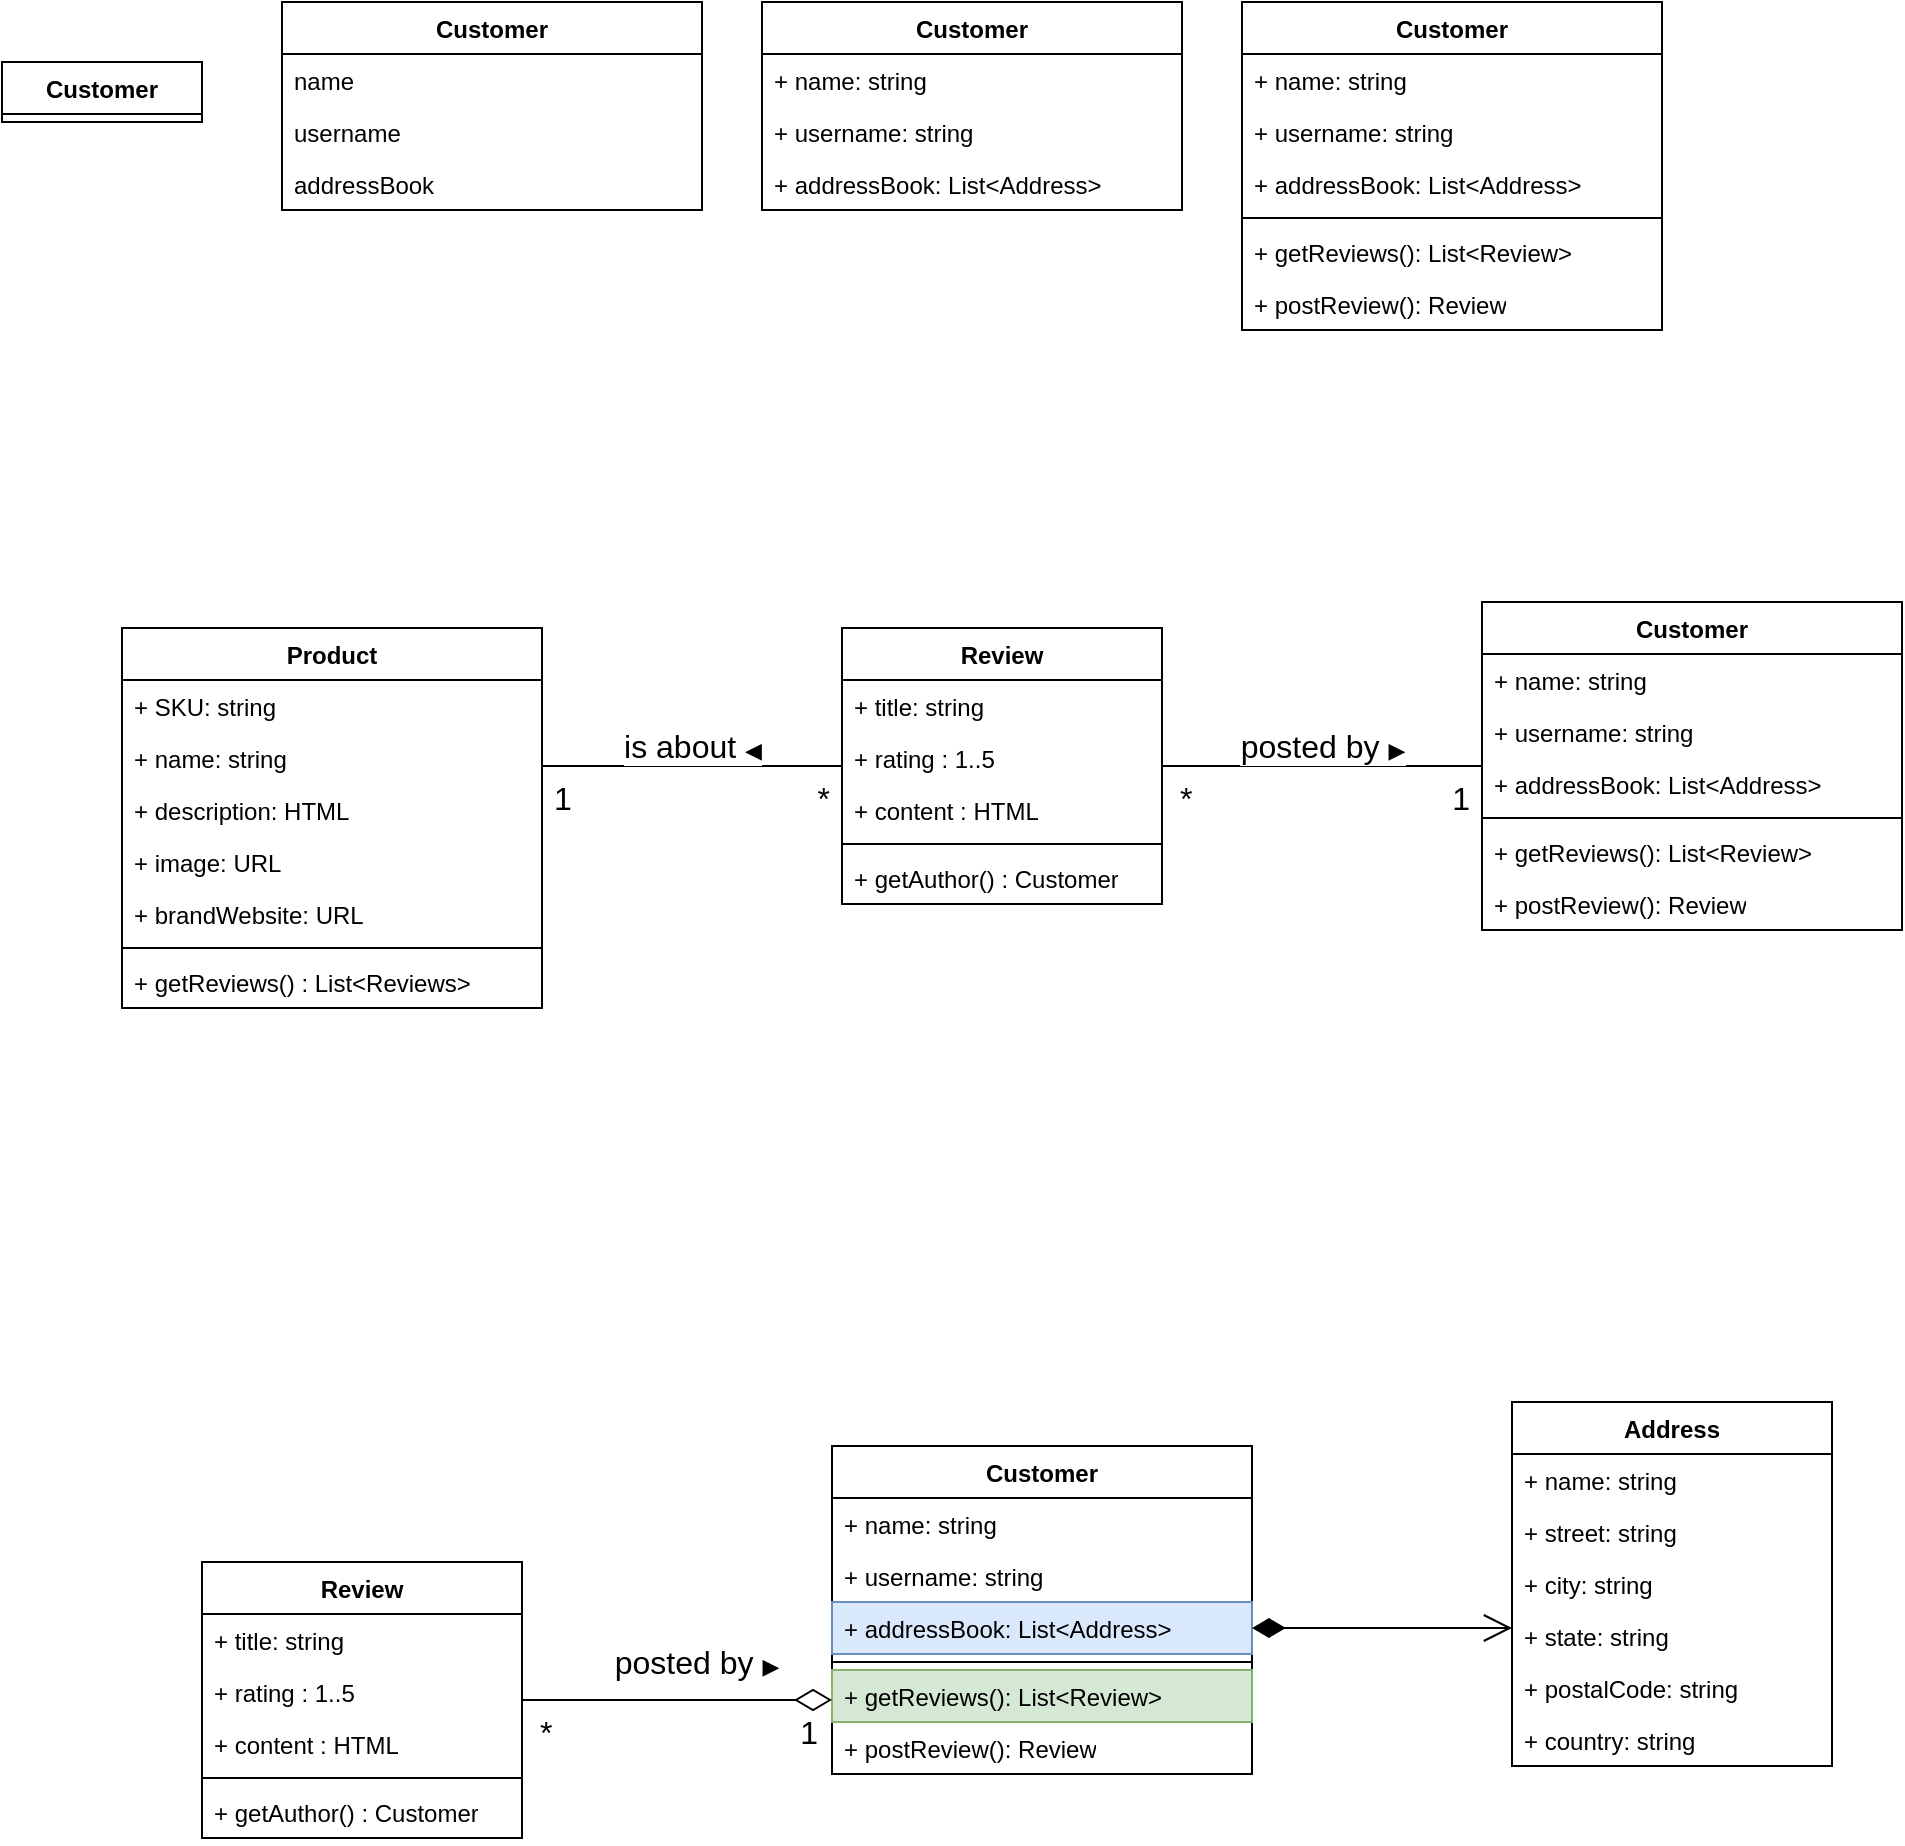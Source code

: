<mxfile version="22.0.8" type="github">
  <diagram id="C5RBs43oDa-KdzZeNtuy" name="Page-1">
    <mxGraphModel dx="1314" dy="924" grid="1" gridSize="10" guides="1" tooltips="1" connect="1" arrows="1" fold="1" page="1" pageScale="1" pageWidth="850" pageHeight="1100" math="0" shadow="0">
      <root>
        <mxCell id="WIyWlLk6GJQsqaUBKTNV-0" />
        <mxCell id="WIyWlLk6GJQsqaUBKTNV-1" parent="WIyWlLk6GJQsqaUBKTNV-0" />
        <mxCell id="ZJ9T57KxLmsrBC8LFWrL-14" value="Review" style="swimlane;fontStyle=1;align=center;verticalAlign=top;childLayout=stackLayout;horizontal=1;startSize=26;horizontalStack=0;resizeParent=1;resizeParentMax=0;resizeLast=0;collapsible=1;marginBottom=0;whiteSpace=wrap;html=1;" parent="WIyWlLk6GJQsqaUBKTNV-1" vertex="1">
          <mxGeometry x="440" y="373" width="160" height="138" as="geometry" />
        </mxCell>
        <mxCell id="ZJ9T57KxLmsrBC8LFWrL-15" value="+ title: string" style="text;strokeColor=none;fillColor=none;align=left;verticalAlign=top;spacingLeft=4;spacingRight=4;overflow=hidden;rotatable=0;points=[[0,0.5],[1,0.5]];portConstraint=eastwest;whiteSpace=wrap;html=1;" parent="ZJ9T57KxLmsrBC8LFWrL-14" vertex="1">
          <mxGeometry y="26" width="160" height="26" as="geometry" />
        </mxCell>
        <mxCell id="ZJ9T57KxLmsrBC8LFWrL-16" value="+ rating : 1..5" style="text;strokeColor=none;fillColor=none;align=left;verticalAlign=top;spacingLeft=4;spacingRight=4;overflow=hidden;rotatable=0;points=[[0,0.5],[1,0.5]];portConstraint=eastwest;whiteSpace=wrap;html=1;" parent="ZJ9T57KxLmsrBC8LFWrL-14" vertex="1">
          <mxGeometry y="52" width="160" height="26" as="geometry" />
        </mxCell>
        <mxCell id="ZJ9T57KxLmsrBC8LFWrL-17" value="+ content : HTML" style="text;strokeColor=none;fillColor=none;align=left;verticalAlign=top;spacingLeft=4;spacingRight=4;overflow=hidden;rotatable=0;points=[[0,0.5],[1,0.5]];portConstraint=eastwest;whiteSpace=wrap;html=1;" parent="ZJ9T57KxLmsrBC8LFWrL-14" vertex="1">
          <mxGeometry y="78" width="160" height="26" as="geometry" />
        </mxCell>
        <mxCell id="ZJ9T57KxLmsrBC8LFWrL-18" value="" style="line;strokeWidth=1;fillColor=none;align=left;verticalAlign=middle;spacingTop=-1;spacingLeft=3;spacingRight=3;rotatable=0;labelPosition=right;points=[];portConstraint=eastwest;strokeColor=inherit;" parent="ZJ9T57KxLmsrBC8LFWrL-14" vertex="1">
          <mxGeometry y="104" width="160" height="8" as="geometry" />
        </mxCell>
        <mxCell id="ZJ9T57KxLmsrBC8LFWrL-19" value="+ getAuthor() : Customer" style="text;strokeColor=none;fillColor=none;align=left;verticalAlign=top;spacingLeft=4;spacingRight=4;overflow=hidden;rotatable=0;points=[[0,0.5],[1,0.5]];portConstraint=eastwest;whiteSpace=wrap;html=1;" parent="ZJ9T57KxLmsrBC8LFWrL-14" vertex="1">
          <mxGeometry y="112" width="160" height="26" as="geometry" />
        </mxCell>
        <mxCell id="tM6PC3QzXayUx4B7SsoR-17" value="Customer" style="swimlane;fontStyle=1;align=center;verticalAlign=top;childLayout=stackLayout;horizontal=1;startSize=26;horizontalStack=0;resizeParent=1;resizeParentMax=0;resizeLast=0;collapsible=1;marginBottom=0;whiteSpace=wrap;html=1;" vertex="1" parent="WIyWlLk6GJQsqaUBKTNV-1">
          <mxGeometry x="160" y="60" width="210" height="104" as="geometry" />
        </mxCell>
        <mxCell id="tM6PC3QzXayUx4B7SsoR-18" value="name" style="text;strokeColor=none;fillColor=none;align=left;verticalAlign=top;spacingLeft=4;spacingRight=4;overflow=hidden;rotatable=0;points=[[0,0.5],[1,0.5]];portConstraint=eastwest;whiteSpace=wrap;html=1;" vertex="1" parent="tM6PC3QzXayUx4B7SsoR-17">
          <mxGeometry y="26" width="210" height="26" as="geometry" />
        </mxCell>
        <mxCell id="tM6PC3QzXayUx4B7SsoR-23" value="username" style="text;strokeColor=none;fillColor=none;align=left;verticalAlign=top;spacingLeft=4;spacingRight=4;overflow=hidden;rotatable=0;points=[[0,0.5],[1,0.5]];portConstraint=eastwest;whiteSpace=wrap;html=1;" vertex="1" parent="tM6PC3QzXayUx4B7SsoR-17">
          <mxGeometry y="52" width="210" height="26" as="geometry" />
        </mxCell>
        <mxCell id="tM6PC3QzXayUx4B7SsoR-50" value="addressBook" style="text;strokeColor=none;fillColor=none;align=left;verticalAlign=top;spacingLeft=4;spacingRight=4;overflow=hidden;rotatable=0;points=[[0,0.5],[1,0.5]];portConstraint=eastwest;whiteSpace=wrap;html=1;" vertex="1" parent="tM6PC3QzXayUx4B7SsoR-17">
          <mxGeometry y="78" width="210" height="26" as="geometry" />
        </mxCell>
        <mxCell id="tM6PC3QzXayUx4B7SsoR-25" value="Customer" style="swimlane;fontStyle=1;align=center;verticalAlign=top;childLayout=stackLayout;horizontal=1;startSize=26;horizontalStack=0;resizeParent=1;resizeParentMax=0;resizeLast=0;collapsible=1;marginBottom=0;whiteSpace=wrap;html=1;" vertex="1" parent="WIyWlLk6GJQsqaUBKTNV-1">
          <mxGeometry x="400" y="60" width="210" height="104" as="geometry" />
        </mxCell>
        <mxCell id="tM6PC3QzXayUx4B7SsoR-26" value="+ name: string" style="text;strokeColor=none;fillColor=none;align=left;verticalAlign=top;spacingLeft=4;spacingRight=4;overflow=hidden;rotatable=0;points=[[0,0.5],[1,0.5]];portConstraint=eastwest;whiteSpace=wrap;html=1;" vertex="1" parent="tM6PC3QzXayUx4B7SsoR-25">
          <mxGeometry y="26" width="210" height="26" as="geometry" />
        </mxCell>
        <mxCell id="tM6PC3QzXayUx4B7SsoR-27" value="+ username: string" style="text;strokeColor=none;fillColor=none;align=left;verticalAlign=top;spacingLeft=4;spacingRight=4;overflow=hidden;rotatable=0;points=[[0,0.5],[1,0.5]];portConstraint=eastwest;whiteSpace=wrap;html=1;" vertex="1" parent="tM6PC3QzXayUx4B7SsoR-25">
          <mxGeometry y="52" width="210" height="26" as="geometry" />
        </mxCell>
        <mxCell id="tM6PC3QzXayUx4B7SsoR-49" value="+ addressBook: List&amp;lt;Address&amp;gt;" style="text;strokeColor=none;fillColor=none;align=left;verticalAlign=top;spacingLeft=4;spacingRight=4;overflow=hidden;rotatable=0;points=[[0,0.5],[1,0.5]];portConstraint=eastwest;whiteSpace=wrap;html=1;" vertex="1" parent="tM6PC3QzXayUx4B7SsoR-25">
          <mxGeometry y="78" width="210" height="26" as="geometry" />
        </mxCell>
        <mxCell id="tM6PC3QzXayUx4B7SsoR-30" value="Customer" style="swimlane;fontStyle=1;align=center;verticalAlign=top;childLayout=stackLayout;horizontal=1;startSize=26;horizontalStack=0;resizeParent=1;resizeParentMax=0;resizeLast=0;collapsible=1;marginBottom=0;whiteSpace=wrap;html=1;" vertex="1" parent="WIyWlLk6GJQsqaUBKTNV-1">
          <mxGeometry x="640" y="60" width="210" height="164" as="geometry" />
        </mxCell>
        <mxCell id="tM6PC3QzXayUx4B7SsoR-31" value="+ name: string" style="text;strokeColor=none;fillColor=none;align=left;verticalAlign=top;spacingLeft=4;spacingRight=4;overflow=hidden;rotatable=0;points=[[0,0.5],[1,0.5]];portConstraint=eastwest;whiteSpace=wrap;html=1;" vertex="1" parent="tM6PC3QzXayUx4B7SsoR-30">
          <mxGeometry y="26" width="210" height="26" as="geometry" />
        </mxCell>
        <mxCell id="tM6PC3QzXayUx4B7SsoR-32" value="+ username: string" style="text;strokeColor=none;fillColor=none;align=left;verticalAlign=top;spacingLeft=4;spacingRight=4;overflow=hidden;rotatable=0;points=[[0,0.5],[1,0.5]];portConstraint=eastwest;whiteSpace=wrap;html=1;" vertex="1" parent="tM6PC3QzXayUx4B7SsoR-30">
          <mxGeometry y="52" width="210" height="26" as="geometry" />
        </mxCell>
        <mxCell id="tM6PC3QzXayUx4B7SsoR-48" value="+ addressBook: List&amp;lt;Address&amp;gt;" style="text;strokeColor=none;fillColor=none;align=left;verticalAlign=top;spacingLeft=4;spacingRight=4;overflow=hidden;rotatable=0;points=[[0,0.5],[1,0.5]];portConstraint=eastwest;whiteSpace=wrap;html=1;" vertex="1" parent="tM6PC3QzXayUx4B7SsoR-30">
          <mxGeometry y="78" width="210" height="26" as="geometry" />
        </mxCell>
        <mxCell id="tM6PC3QzXayUx4B7SsoR-33" value="" style="line;strokeWidth=1;fillColor=none;align=left;verticalAlign=middle;spacingTop=-1;spacingLeft=3;spacingRight=3;rotatable=0;labelPosition=right;points=[];portConstraint=eastwest;strokeColor=inherit;" vertex="1" parent="tM6PC3QzXayUx4B7SsoR-30">
          <mxGeometry y="104" width="210" height="8" as="geometry" />
        </mxCell>
        <mxCell id="tM6PC3QzXayUx4B7SsoR-100" value="+ getReviews(): List&amp;lt;Review&amp;gt;" style="text;strokeColor=none;fillColor=none;align=left;verticalAlign=top;spacingLeft=4;spacingRight=4;overflow=hidden;rotatable=0;points=[[0,0.5],[1,0.5]];portConstraint=eastwest;whiteSpace=wrap;html=1;" vertex="1" parent="tM6PC3QzXayUx4B7SsoR-30">
          <mxGeometry y="112" width="210" height="26" as="geometry" />
        </mxCell>
        <mxCell id="tM6PC3QzXayUx4B7SsoR-34" value="+ postReview(): Review" style="text;strokeColor=none;fillColor=none;align=left;verticalAlign=top;spacingLeft=4;spacingRight=4;overflow=hidden;rotatable=0;points=[[0,0.5],[1,0.5]];portConstraint=eastwest;whiteSpace=wrap;html=1;" vertex="1" parent="tM6PC3QzXayUx4B7SsoR-30">
          <mxGeometry y="138" width="210" height="26" as="geometry" />
        </mxCell>
        <mxCell id="tM6PC3QzXayUx4B7SsoR-35" value="Customer" style="swimlane;fontStyle=1;align=center;verticalAlign=top;childLayout=stackLayout;horizontal=1;startSize=26;horizontalStack=0;resizeParent=1;resizeParentMax=0;resizeLast=0;collapsible=1;marginBottom=0;whiteSpace=wrap;html=1;" vertex="1" collapsed="1" parent="WIyWlLk6GJQsqaUBKTNV-1">
          <mxGeometry x="20" y="90" width="100" height="30" as="geometry">
            <mxRectangle x="-10" y="80" width="210" height="112" as="alternateBounds" />
          </mxGeometry>
        </mxCell>
        <mxCell id="tM6PC3QzXayUx4B7SsoR-36" value="+ name: string" style="text;strokeColor=none;fillColor=none;align=left;verticalAlign=top;spacingLeft=4;spacingRight=4;overflow=hidden;rotatable=0;points=[[0,0.5],[1,0.5]];portConstraint=eastwest;whiteSpace=wrap;html=1;" vertex="1" parent="tM6PC3QzXayUx4B7SsoR-35">
          <mxGeometry y="26" width="210" height="26" as="geometry" />
        </mxCell>
        <mxCell id="tM6PC3QzXayUx4B7SsoR-37" value="+ username: string" style="text;strokeColor=none;fillColor=none;align=left;verticalAlign=top;spacingLeft=4;spacingRight=4;overflow=hidden;rotatable=0;points=[[0,0.5],[1,0.5]];portConstraint=eastwest;whiteSpace=wrap;html=1;" vertex="1" parent="tM6PC3QzXayUx4B7SsoR-35">
          <mxGeometry y="52" width="210" height="26" as="geometry" />
        </mxCell>
        <mxCell id="tM6PC3QzXayUx4B7SsoR-38" value="" style="line;strokeWidth=1;fillColor=none;align=left;verticalAlign=middle;spacingTop=-1;spacingLeft=3;spacingRight=3;rotatable=0;labelPosition=right;points=[];portConstraint=eastwest;strokeColor=inherit;" vertex="1" parent="tM6PC3QzXayUx4B7SsoR-35">
          <mxGeometry y="78" width="210" height="8" as="geometry" />
        </mxCell>
        <mxCell id="tM6PC3QzXayUx4B7SsoR-39" value="+ postReview(): Review" style="text;strokeColor=none;fillColor=none;align=left;verticalAlign=top;spacingLeft=4;spacingRight=4;overflow=hidden;rotatable=0;points=[[0,0.5],[1,0.5]];portConstraint=eastwest;whiteSpace=wrap;html=1;" vertex="1" parent="tM6PC3QzXayUx4B7SsoR-35">
          <mxGeometry y="86" width="210" height="26" as="geometry" />
        </mxCell>
        <mxCell id="tM6PC3QzXayUx4B7SsoR-40" value="Customer" style="swimlane;fontStyle=1;align=center;verticalAlign=top;childLayout=stackLayout;horizontal=1;startSize=26;horizontalStack=0;resizeParent=1;resizeParentMax=0;resizeLast=0;collapsible=1;marginBottom=0;whiteSpace=wrap;html=1;" vertex="1" parent="WIyWlLk6GJQsqaUBKTNV-1">
          <mxGeometry x="760" y="360" width="210" height="164" as="geometry" />
        </mxCell>
        <mxCell id="tM6PC3QzXayUx4B7SsoR-41" value="+ name: string" style="text;strokeColor=none;fillColor=none;align=left;verticalAlign=top;spacingLeft=4;spacingRight=4;overflow=hidden;rotatable=0;points=[[0,0.5],[1,0.5]];portConstraint=eastwest;whiteSpace=wrap;html=1;" vertex="1" parent="tM6PC3QzXayUx4B7SsoR-40">
          <mxGeometry y="26" width="210" height="26" as="geometry" />
        </mxCell>
        <mxCell id="tM6PC3QzXayUx4B7SsoR-42" value="+ username: string" style="text;strokeColor=none;fillColor=none;align=left;verticalAlign=top;spacingLeft=4;spacingRight=4;overflow=hidden;rotatable=0;points=[[0,0.5],[1,0.5]];portConstraint=eastwest;whiteSpace=wrap;html=1;" vertex="1" parent="tM6PC3QzXayUx4B7SsoR-40">
          <mxGeometry y="52" width="210" height="26" as="geometry" />
        </mxCell>
        <mxCell id="tM6PC3QzXayUx4B7SsoR-46" value="+ addressBook: List&amp;lt;Address&amp;gt;" style="text;strokeColor=none;fillColor=none;align=left;verticalAlign=top;spacingLeft=4;spacingRight=4;overflow=hidden;rotatable=0;points=[[0,0.5],[1,0.5]];portConstraint=eastwest;whiteSpace=wrap;html=1;" vertex="1" parent="tM6PC3QzXayUx4B7SsoR-40">
          <mxGeometry y="78" width="210" height="26" as="geometry" />
        </mxCell>
        <mxCell id="tM6PC3QzXayUx4B7SsoR-43" value="" style="line;strokeWidth=1;fillColor=none;align=left;verticalAlign=middle;spacingTop=-1;spacingLeft=3;spacingRight=3;rotatable=0;labelPosition=right;points=[];portConstraint=eastwest;strokeColor=inherit;" vertex="1" parent="tM6PC3QzXayUx4B7SsoR-40">
          <mxGeometry y="104" width="210" height="8" as="geometry" />
        </mxCell>
        <mxCell id="tM6PC3QzXayUx4B7SsoR-90" value="+ getReviews(): List&amp;lt;Review&amp;gt;" style="text;strokeColor=none;fillColor=none;align=left;verticalAlign=top;spacingLeft=4;spacingRight=4;overflow=hidden;rotatable=0;points=[[0,0.5],[1,0.5]];portConstraint=eastwest;whiteSpace=wrap;html=1;" vertex="1" parent="tM6PC3QzXayUx4B7SsoR-40">
          <mxGeometry y="112" width="210" height="26" as="geometry" />
        </mxCell>
        <mxCell id="tM6PC3QzXayUx4B7SsoR-44" value="+ postReview(): Review" style="text;strokeColor=none;fillColor=none;align=left;verticalAlign=top;spacingLeft=4;spacingRight=4;overflow=hidden;rotatable=0;points=[[0,0.5],[1,0.5]];portConstraint=eastwest;whiteSpace=wrap;html=1;" vertex="1" parent="tM6PC3QzXayUx4B7SsoR-40">
          <mxGeometry y="138" width="210" height="26" as="geometry" />
        </mxCell>
        <mxCell id="tM6PC3QzXayUx4B7SsoR-51" value="Address" style="swimlane;fontStyle=1;align=center;verticalAlign=top;childLayout=stackLayout;horizontal=1;startSize=26;horizontalStack=0;resizeParent=1;resizeParentMax=0;resizeLast=0;collapsible=1;marginBottom=0;whiteSpace=wrap;html=1;" vertex="1" parent="WIyWlLk6GJQsqaUBKTNV-1">
          <mxGeometry x="775" y="760" width="160" height="182" as="geometry" />
        </mxCell>
        <mxCell id="tM6PC3QzXayUx4B7SsoR-52" value="+ name: string" style="text;strokeColor=none;fillColor=none;align=left;verticalAlign=top;spacingLeft=4;spacingRight=4;overflow=hidden;rotatable=0;points=[[0,0.5],[1,0.5]];portConstraint=eastwest;whiteSpace=wrap;html=1;" vertex="1" parent="tM6PC3QzXayUx4B7SsoR-51">
          <mxGeometry y="26" width="160" height="26" as="geometry" />
        </mxCell>
        <mxCell id="tM6PC3QzXayUx4B7SsoR-53" value="+ street: string" style="text;strokeColor=none;fillColor=none;align=left;verticalAlign=top;spacingLeft=4;spacingRight=4;overflow=hidden;rotatable=0;points=[[0,0.5],[1,0.5]];portConstraint=eastwest;whiteSpace=wrap;html=1;" vertex="1" parent="tM6PC3QzXayUx4B7SsoR-51">
          <mxGeometry y="52" width="160" height="26" as="geometry" />
        </mxCell>
        <mxCell id="tM6PC3QzXayUx4B7SsoR-54" value="+ city: string" style="text;strokeColor=none;fillColor=none;align=left;verticalAlign=top;spacingLeft=4;spacingRight=4;overflow=hidden;rotatable=0;points=[[0,0.5],[1,0.5]];portConstraint=eastwest;whiteSpace=wrap;html=1;" vertex="1" parent="tM6PC3QzXayUx4B7SsoR-51">
          <mxGeometry y="78" width="160" height="26" as="geometry" />
        </mxCell>
        <mxCell id="tM6PC3QzXayUx4B7SsoR-55" value="+ state: string" style="text;strokeColor=none;fillColor=none;align=left;verticalAlign=top;spacingLeft=4;spacingRight=4;overflow=hidden;rotatable=0;points=[[0,0.5],[1,0.5]];portConstraint=eastwest;whiteSpace=wrap;html=1;" vertex="1" parent="tM6PC3QzXayUx4B7SsoR-51">
          <mxGeometry y="104" width="160" height="26" as="geometry" />
        </mxCell>
        <mxCell id="tM6PC3QzXayUx4B7SsoR-56" value="+ postalCode: string" style="text;strokeColor=none;fillColor=none;align=left;verticalAlign=top;spacingLeft=4;spacingRight=4;overflow=hidden;rotatable=0;points=[[0,0.5],[1,0.5]];portConstraint=eastwest;whiteSpace=wrap;html=1;" vertex="1" parent="tM6PC3QzXayUx4B7SsoR-51">
          <mxGeometry y="130" width="160" height="26" as="geometry" />
        </mxCell>
        <mxCell id="tM6PC3QzXayUx4B7SsoR-57" value="+ country: string" style="text;strokeColor=none;fillColor=none;align=left;verticalAlign=top;spacingLeft=4;spacingRight=4;overflow=hidden;rotatable=0;points=[[0,0.5],[1,0.5]];portConstraint=eastwest;whiteSpace=wrap;html=1;" vertex="1" parent="tM6PC3QzXayUx4B7SsoR-51">
          <mxGeometry y="156" width="160" height="26" as="geometry" />
        </mxCell>
        <mxCell id="tM6PC3QzXayUx4B7SsoR-58" value="&lt;font style=&quot;font-size: 16px;&quot;&gt;posted by&amp;nbsp;&lt;/font&gt;▶" style="endArrow=none;html=1;endSize=12;startArrow=none;startSize=14;startFill=0;edgeStyle=orthogonalEdgeStyle;rounded=0;endFill=0;" edge="1" parent="WIyWlLk6GJQsqaUBKTNV-1" source="ZJ9T57KxLmsrBC8LFWrL-14" target="tM6PC3QzXayUx4B7SsoR-40">
          <mxGeometry y="10" relative="1" as="geometry">
            <mxPoint x="450" y="471.5" as="sourcePoint" />
            <mxPoint x="610" y="471.5" as="targetPoint" />
            <mxPoint as="offset" />
          </mxGeometry>
        </mxCell>
        <mxCell id="tM6PC3QzXayUx4B7SsoR-59" value="&lt;font&gt;&lt;font style=&quot;font-size: 16px;&quot;&gt;*&lt;/font&gt;&lt;br&gt;&lt;/font&gt;" style="edgeLabel;resizable=0;html=1;align=left;verticalAlign=top;" connectable="0" vertex="1" parent="tM6PC3QzXayUx4B7SsoR-58">
          <mxGeometry x="-1" relative="1" as="geometry">
            <mxPoint x="7" as="offset" />
          </mxGeometry>
        </mxCell>
        <mxCell id="tM6PC3QzXayUx4B7SsoR-60" value="&lt;font style=&quot;font-size: 16px;&quot;&gt;1&lt;/font&gt;" style="edgeLabel;resizable=0;html=1;align=right;verticalAlign=top;" connectable="0" vertex="1" parent="tM6PC3QzXayUx4B7SsoR-58">
          <mxGeometry x="1" relative="1" as="geometry">
            <mxPoint x="-6" as="offset" />
          </mxGeometry>
        </mxCell>
        <mxCell id="tM6PC3QzXayUx4B7SsoR-61" value="Product" style="swimlane;fontStyle=1;align=center;verticalAlign=top;childLayout=stackLayout;horizontal=1;startSize=26;horizontalStack=0;resizeParent=1;resizeParentMax=0;resizeLast=0;collapsible=1;marginBottom=0;whiteSpace=wrap;html=1;" vertex="1" parent="WIyWlLk6GJQsqaUBKTNV-1">
          <mxGeometry x="80" y="373" width="210" height="190" as="geometry" />
        </mxCell>
        <mxCell id="tM6PC3QzXayUx4B7SsoR-62" value="+ SKU: string" style="text;strokeColor=none;fillColor=none;align=left;verticalAlign=top;spacingLeft=4;spacingRight=4;overflow=hidden;rotatable=0;points=[[0,0.5],[1,0.5]];portConstraint=eastwest;whiteSpace=wrap;html=1;" vertex="1" parent="tM6PC3QzXayUx4B7SsoR-61">
          <mxGeometry y="26" width="210" height="26" as="geometry" />
        </mxCell>
        <mxCell id="tM6PC3QzXayUx4B7SsoR-63" value="+ name: string" style="text;strokeColor=none;fillColor=none;align=left;verticalAlign=top;spacingLeft=4;spacingRight=4;overflow=hidden;rotatable=0;points=[[0,0.5],[1,0.5]];portConstraint=eastwest;whiteSpace=wrap;html=1;" vertex="1" parent="tM6PC3QzXayUx4B7SsoR-61">
          <mxGeometry y="52" width="210" height="26" as="geometry" />
        </mxCell>
        <mxCell id="tM6PC3QzXayUx4B7SsoR-73" value="+ description: HTML" style="text;strokeColor=none;fillColor=none;align=left;verticalAlign=top;spacingLeft=4;spacingRight=4;overflow=hidden;rotatable=0;points=[[0,0.5],[1,0.5]];portConstraint=eastwest;whiteSpace=wrap;html=1;" vertex="1" parent="tM6PC3QzXayUx4B7SsoR-61">
          <mxGeometry y="78" width="210" height="26" as="geometry" />
        </mxCell>
        <mxCell id="tM6PC3QzXayUx4B7SsoR-65" value="+ image: URL" style="text;strokeColor=none;fillColor=none;align=left;verticalAlign=top;spacingLeft=4;spacingRight=4;overflow=hidden;rotatable=0;points=[[0,0.5],[1,0.5]];portConstraint=eastwest;whiteSpace=wrap;html=1;" vertex="1" parent="tM6PC3QzXayUx4B7SsoR-61">
          <mxGeometry y="104" width="210" height="26" as="geometry" />
        </mxCell>
        <mxCell id="tM6PC3QzXayUx4B7SsoR-66" value="+ brandWebsite: URL" style="text;strokeColor=none;fillColor=none;align=left;verticalAlign=top;spacingLeft=4;spacingRight=4;overflow=hidden;rotatable=0;points=[[0,0.5],[1,0.5]];portConstraint=eastwest;whiteSpace=wrap;html=1;" vertex="1" parent="tM6PC3QzXayUx4B7SsoR-61">
          <mxGeometry y="130" width="210" height="26" as="geometry" />
        </mxCell>
        <mxCell id="tM6PC3QzXayUx4B7SsoR-67" value="" style="line;strokeWidth=1;fillColor=none;align=left;verticalAlign=middle;spacingTop=-1;spacingLeft=3;spacingRight=3;rotatable=0;labelPosition=right;points=[];portConstraint=eastwest;strokeColor=inherit;" vertex="1" parent="tM6PC3QzXayUx4B7SsoR-61">
          <mxGeometry y="156" width="210" height="8" as="geometry" />
        </mxCell>
        <mxCell id="tM6PC3QzXayUx4B7SsoR-68" value="+ getReviews() : List&amp;lt;Reviews&amp;gt;" style="text;strokeColor=none;fillColor=none;align=left;verticalAlign=top;spacingLeft=4;spacingRight=4;overflow=hidden;rotatable=0;points=[[0,0.5],[1,0.5]];portConstraint=eastwest;whiteSpace=wrap;html=1;" vertex="1" parent="tM6PC3QzXayUx4B7SsoR-61">
          <mxGeometry y="164" width="210" height="26" as="geometry" />
        </mxCell>
        <mxCell id="tM6PC3QzXayUx4B7SsoR-70" value="&lt;font style=&quot;font-size: 16px;&quot;&gt;is about&amp;nbsp;&lt;/font&gt;◀" style="endArrow=none;html=1;endSize=12;startArrow=none;startSize=14;startFill=0;edgeStyle=orthogonalEdgeStyle;rounded=0;endFill=0;" edge="1" parent="WIyWlLk6GJQsqaUBKTNV-1">
          <mxGeometry y="10" relative="1" as="geometry">
            <mxPoint x="290" y="442" as="sourcePoint" />
            <mxPoint x="440" y="442" as="targetPoint" />
            <mxPoint as="offset" />
          </mxGeometry>
        </mxCell>
        <mxCell id="tM6PC3QzXayUx4B7SsoR-71" value="&lt;font style=&quot;font-size: 16px;&quot;&gt;1&lt;/font&gt;" style="edgeLabel;resizable=0;html=1;align=left;verticalAlign=top;" connectable="0" vertex="1" parent="tM6PC3QzXayUx4B7SsoR-70">
          <mxGeometry x="-1" relative="1" as="geometry">
            <mxPoint x="4" as="offset" />
          </mxGeometry>
        </mxCell>
        <mxCell id="tM6PC3QzXayUx4B7SsoR-72" value="&lt;font style=&quot;font-size: 16px;&quot;&gt;*&lt;/font&gt;" style="edgeLabel;resizable=0;html=1;align=right;verticalAlign=top;" connectable="0" vertex="1" parent="tM6PC3QzXayUx4B7SsoR-70">
          <mxGeometry x="1" relative="1" as="geometry">
            <mxPoint x="-6" as="offset" />
          </mxGeometry>
        </mxCell>
        <mxCell id="tM6PC3QzXayUx4B7SsoR-80" value="Customer" style="swimlane;fontStyle=1;align=center;verticalAlign=top;childLayout=stackLayout;horizontal=1;startSize=26;horizontalStack=0;resizeParent=1;resizeParentMax=0;resizeLast=0;collapsible=1;marginBottom=0;whiteSpace=wrap;html=1;" vertex="1" parent="WIyWlLk6GJQsqaUBKTNV-1">
          <mxGeometry x="435" y="782" width="210" height="164" as="geometry" />
        </mxCell>
        <mxCell id="tM6PC3QzXayUx4B7SsoR-81" value="+ name: string" style="text;strokeColor=none;fillColor=none;align=left;verticalAlign=top;spacingLeft=4;spacingRight=4;overflow=hidden;rotatable=0;points=[[0,0.5],[1,0.5]];portConstraint=eastwest;whiteSpace=wrap;html=1;" vertex="1" parent="tM6PC3QzXayUx4B7SsoR-80">
          <mxGeometry y="26" width="210" height="26" as="geometry" />
        </mxCell>
        <mxCell id="tM6PC3QzXayUx4B7SsoR-82" value="+ username: string" style="text;strokeColor=none;fillColor=none;align=left;verticalAlign=top;spacingLeft=4;spacingRight=4;overflow=hidden;rotatable=0;points=[[0,0.5],[1,0.5]];portConstraint=eastwest;whiteSpace=wrap;html=1;" vertex="1" parent="tM6PC3QzXayUx4B7SsoR-80">
          <mxGeometry y="52" width="210" height="26" as="geometry" />
        </mxCell>
        <mxCell id="tM6PC3QzXayUx4B7SsoR-83" value="+ addressBook: List&amp;lt;Address&amp;gt;" style="text;strokeColor=#6c8ebf;fillColor=#dae8fc;align=left;verticalAlign=top;spacingLeft=4;spacingRight=4;overflow=hidden;rotatable=0;points=[[0,0.5],[1,0.5]];portConstraint=eastwest;whiteSpace=wrap;html=1;" vertex="1" parent="tM6PC3QzXayUx4B7SsoR-80">
          <mxGeometry y="78" width="210" height="26" as="geometry" />
        </mxCell>
        <mxCell id="tM6PC3QzXayUx4B7SsoR-84" value="" style="line;strokeWidth=1;fillColor=none;align=left;verticalAlign=middle;spacingTop=-1;spacingLeft=3;spacingRight=3;rotatable=0;labelPosition=right;points=[];portConstraint=eastwest;strokeColor=inherit;" vertex="1" parent="tM6PC3QzXayUx4B7SsoR-80">
          <mxGeometry y="104" width="210" height="8" as="geometry" />
        </mxCell>
        <mxCell id="tM6PC3QzXayUx4B7SsoR-89" value="+ getReviews(): List&amp;lt;Review&amp;gt;" style="text;strokeColor=#82b366;fillColor=#d5e8d4;align=left;verticalAlign=top;spacingLeft=4;spacingRight=4;overflow=hidden;rotatable=0;points=[[0,0.5],[1,0.5]];portConstraint=eastwest;whiteSpace=wrap;html=1;" vertex="1" parent="tM6PC3QzXayUx4B7SsoR-80">
          <mxGeometry y="112" width="210" height="26" as="geometry" />
        </mxCell>
        <mxCell id="tM6PC3QzXayUx4B7SsoR-85" value="+ postReview(): Review" style="text;strokeColor=none;fillColor=none;align=left;verticalAlign=top;spacingLeft=4;spacingRight=4;overflow=hidden;rotatable=0;points=[[0,0.5],[1,0.5]];portConstraint=eastwest;whiteSpace=wrap;html=1;" vertex="1" parent="tM6PC3QzXayUx4B7SsoR-80">
          <mxGeometry y="138" width="210" height="26" as="geometry" />
        </mxCell>
        <mxCell id="tM6PC3QzXayUx4B7SsoR-86" value="" style="endArrow=open;html=1;endSize=12;startArrow=diamondThin;startSize=14;startFill=1;edgeStyle=orthogonalEdgeStyle;rounded=0;" edge="1" parent="WIyWlLk6GJQsqaUBKTNV-1" source="tM6PC3QzXayUx4B7SsoR-83" target="tM6PC3QzXayUx4B7SsoR-51">
          <mxGeometry y="10" relative="1" as="geometry">
            <mxPoint x="525" y="850" as="sourcePoint" />
            <mxPoint x="675" y="850" as="targetPoint" />
            <Array as="points">
              <mxPoint x="575" y="870" />
              <mxPoint x="575" y="870" />
            </Array>
            <mxPoint as="offset" />
          </mxGeometry>
        </mxCell>
        <mxCell id="tM6PC3QzXayUx4B7SsoR-91" value="Review" style="swimlane;fontStyle=1;align=center;verticalAlign=top;childLayout=stackLayout;horizontal=1;startSize=26;horizontalStack=0;resizeParent=1;resizeParentMax=0;resizeLast=0;collapsible=1;marginBottom=0;whiteSpace=wrap;html=1;" vertex="1" parent="WIyWlLk6GJQsqaUBKTNV-1">
          <mxGeometry x="120" y="840" width="160" height="138" as="geometry" />
        </mxCell>
        <mxCell id="tM6PC3QzXayUx4B7SsoR-92" value="+ title: string" style="text;strokeColor=none;fillColor=none;align=left;verticalAlign=top;spacingLeft=4;spacingRight=4;overflow=hidden;rotatable=0;points=[[0,0.5],[1,0.5]];portConstraint=eastwest;whiteSpace=wrap;html=1;" vertex="1" parent="tM6PC3QzXayUx4B7SsoR-91">
          <mxGeometry y="26" width="160" height="26" as="geometry" />
        </mxCell>
        <mxCell id="tM6PC3QzXayUx4B7SsoR-93" value="+ rating : 1..5" style="text;strokeColor=none;fillColor=none;align=left;verticalAlign=top;spacingLeft=4;spacingRight=4;overflow=hidden;rotatable=0;points=[[0,0.5],[1,0.5]];portConstraint=eastwest;whiteSpace=wrap;html=1;" vertex="1" parent="tM6PC3QzXayUx4B7SsoR-91">
          <mxGeometry y="52" width="160" height="26" as="geometry" />
        </mxCell>
        <mxCell id="tM6PC3QzXayUx4B7SsoR-94" value="+ content : HTML" style="text;strokeColor=none;fillColor=none;align=left;verticalAlign=top;spacingLeft=4;spacingRight=4;overflow=hidden;rotatable=0;points=[[0,0.5],[1,0.5]];portConstraint=eastwest;whiteSpace=wrap;html=1;" vertex="1" parent="tM6PC3QzXayUx4B7SsoR-91">
          <mxGeometry y="78" width="160" height="26" as="geometry" />
        </mxCell>
        <mxCell id="tM6PC3QzXayUx4B7SsoR-95" value="" style="line;strokeWidth=1;fillColor=none;align=left;verticalAlign=middle;spacingTop=-1;spacingLeft=3;spacingRight=3;rotatable=0;labelPosition=right;points=[];portConstraint=eastwest;strokeColor=inherit;" vertex="1" parent="tM6PC3QzXayUx4B7SsoR-91">
          <mxGeometry y="104" width="160" height="8" as="geometry" />
        </mxCell>
        <mxCell id="tM6PC3QzXayUx4B7SsoR-96" value="+ getAuthor() : Customer" style="text;strokeColor=none;fillColor=none;align=left;verticalAlign=top;spacingLeft=4;spacingRight=4;overflow=hidden;rotatable=0;points=[[0,0.5],[1,0.5]];portConstraint=eastwest;whiteSpace=wrap;html=1;" vertex="1" parent="tM6PC3QzXayUx4B7SsoR-91">
          <mxGeometry y="112" width="160" height="26" as="geometry" />
        </mxCell>
        <mxCell id="tM6PC3QzXayUx4B7SsoR-97" value="&lt;font style=&quot;font-size: 16px;&quot;&gt;posted by&amp;nbsp;&lt;/font&gt;▶" style="endArrow=diamondThin;html=1;endSize=16;startArrow=none;startSize=14;startFill=0;edgeStyle=orthogonalEdgeStyle;rounded=0;endFill=0;" edge="1" source="tM6PC3QzXayUx4B7SsoR-91" parent="WIyWlLk6GJQsqaUBKTNV-1">
          <mxGeometry x="0.129" y="19" relative="1" as="geometry">
            <mxPoint x="125" y="938.5" as="sourcePoint" />
            <mxPoint x="435" y="909" as="targetPoint" />
            <mxPoint as="offset" />
          </mxGeometry>
        </mxCell>
        <mxCell id="tM6PC3QzXayUx4B7SsoR-98" value="&lt;font&gt;&lt;font style=&quot;font-size: 16px;&quot;&gt;*&lt;/font&gt;&lt;br&gt;&lt;/font&gt;" style="edgeLabel;resizable=0;html=1;align=left;verticalAlign=top;" connectable="0" vertex="1" parent="tM6PC3QzXayUx4B7SsoR-97">
          <mxGeometry x="-1" relative="1" as="geometry">
            <mxPoint x="7" as="offset" />
          </mxGeometry>
        </mxCell>
        <mxCell id="tM6PC3QzXayUx4B7SsoR-99" value="&lt;font style=&quot;font-size: 16px;&quot;&gt;1&lt;/font&gt;" style="edgeLabel;resizable=0;html=1;align=right;verticalAlign=top;" connectable="0" vertex="1" parent="tM6PC3QzXayUx4B7SsoR-97">
          <mxGeometry x="1" relative="1" as="geometry">
            <mxPoint x="-6" as="offset" />
          </mxGeometry>
        </mxCell>
      </root>
    </mxGraphModel>
  </diagram>
</mxfile>

